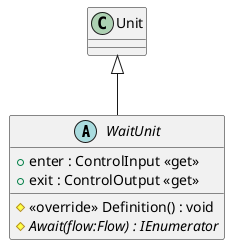 @startuml
abstract class WaitUnit {
    + enter : ControlInput <<get>>
    + exit : ControlOutput <<get>>
    # <<override>> Definition() : void
    # {abstract} Await(flow:Flow) : IEnumerator
}
Unit <|-- WaitUnit
@enduml
